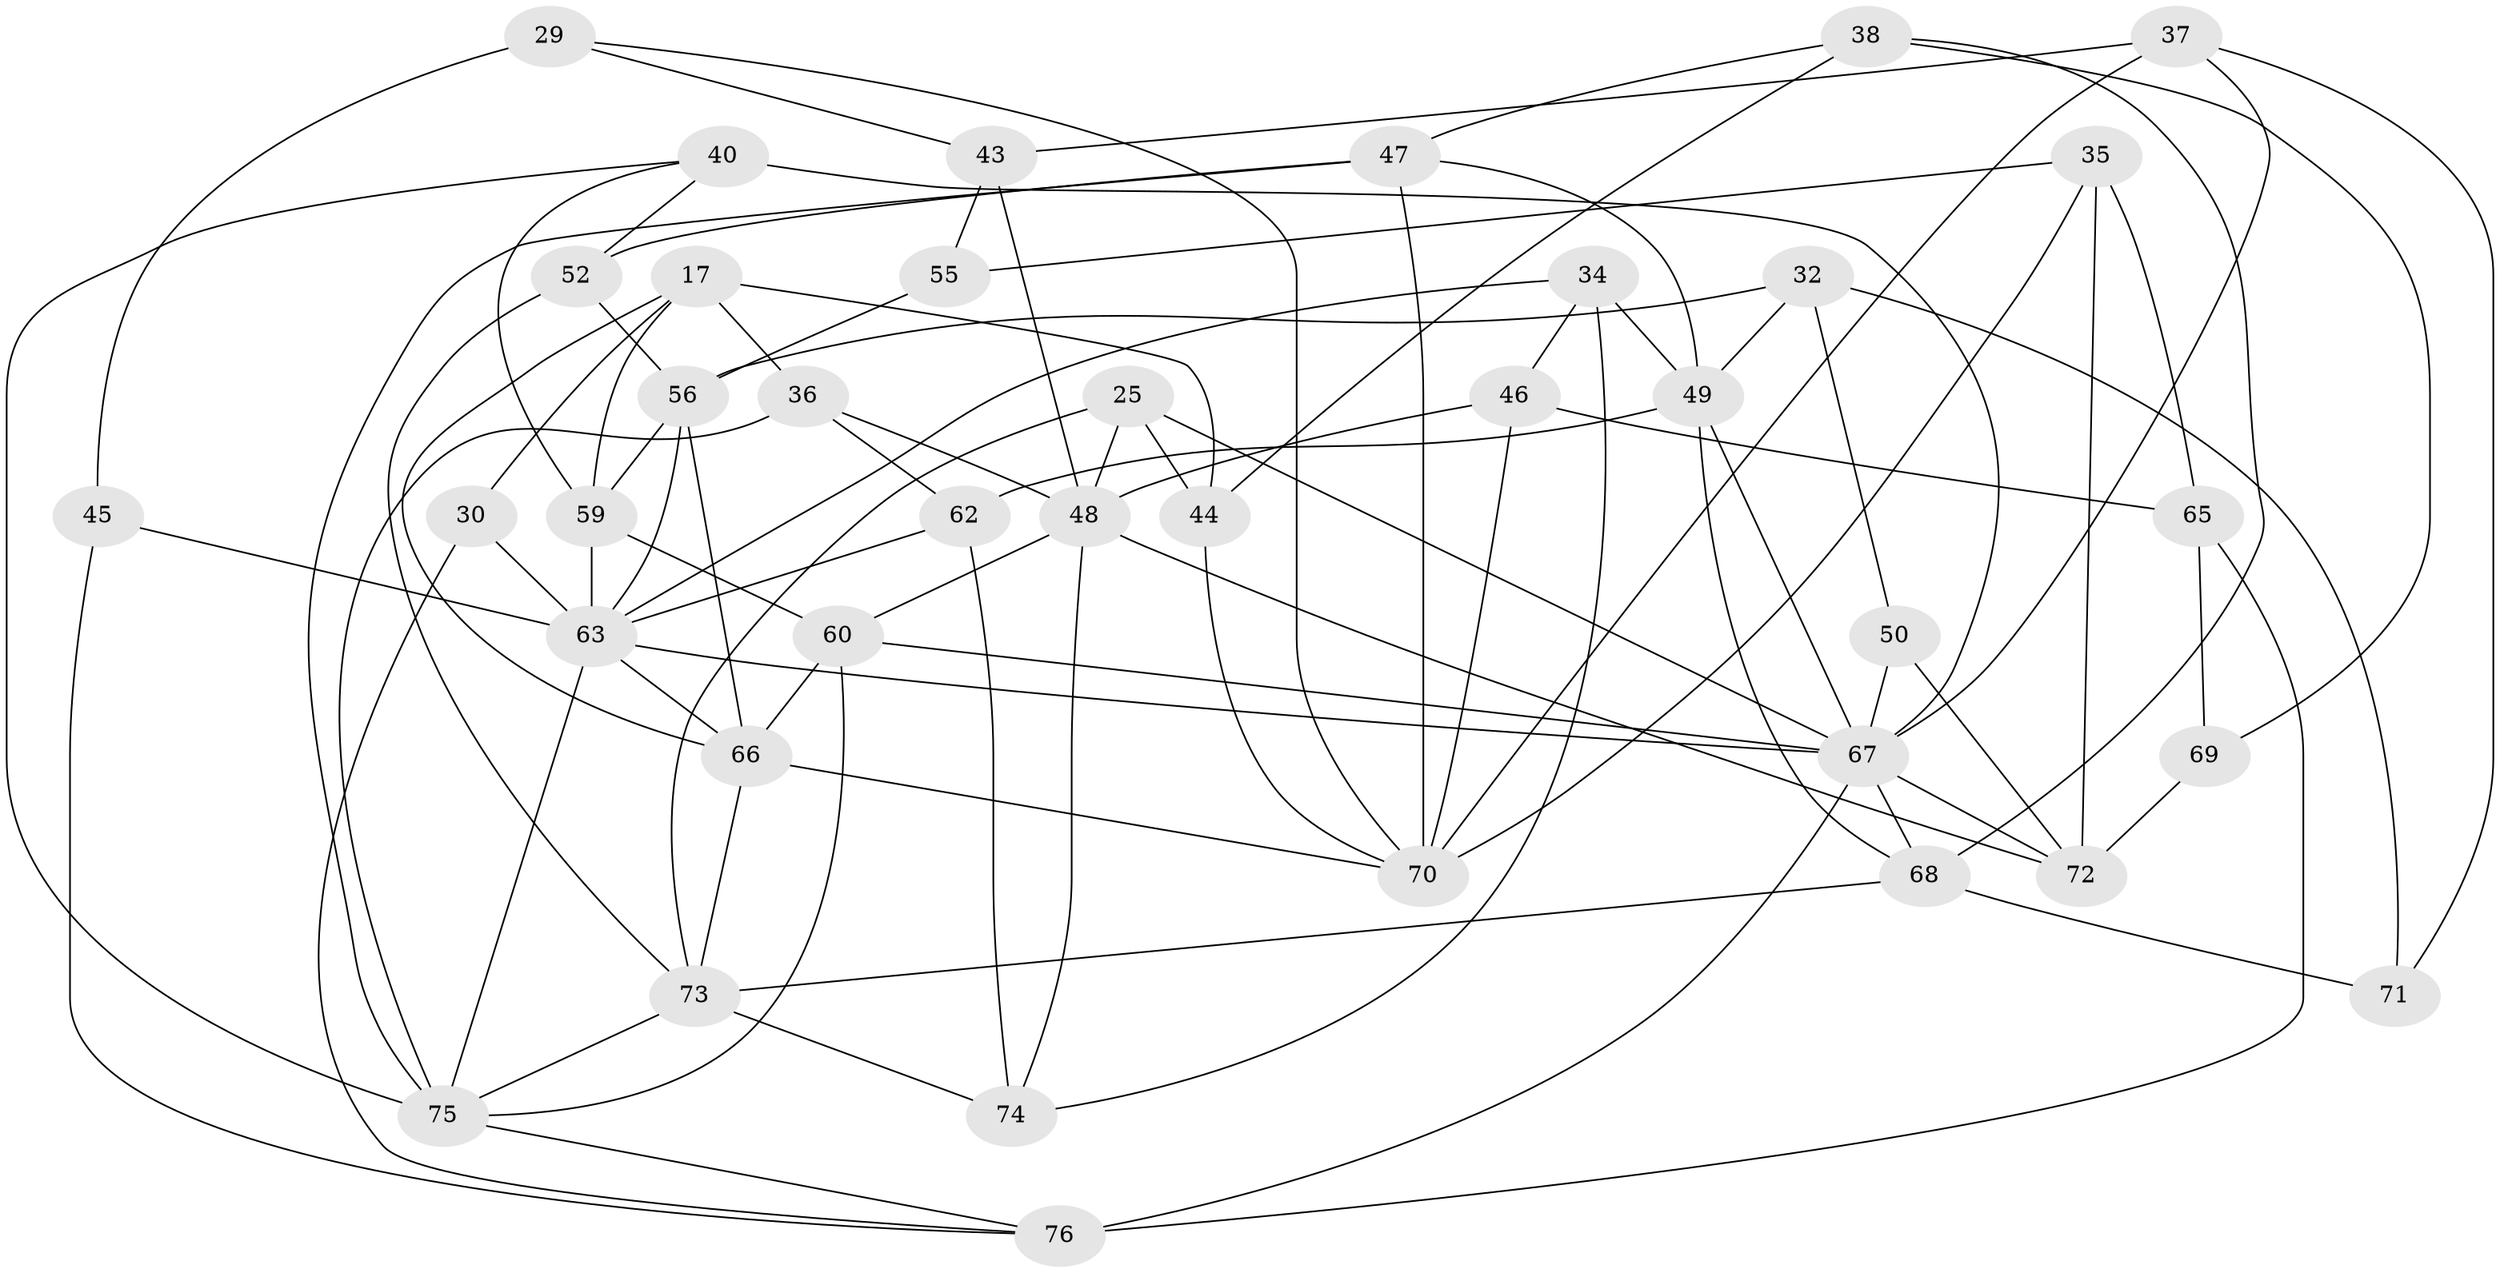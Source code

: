 // original degree distribution, {4: 1.0}
// Generated by graph-tools (version 1.1) at 2025/58/03/09/25 04:58:49]
// undirected, 38 vertices, 90 edges
graph export_dot {
graph [start="1"]
  node [color=gray90,style=filled];
  17 [super="+2"];
  25;
  29;
  30;
  32 [super="+15"];
  34;
  35;
  36;
  37;
  38;
  40 [super="+4+11"];
  43 [super="+8"];
  44;
  45 [super="+12"];
  46;
  47 [super="+28"];
  48 [super="+7+10"];
  49 [super="+23"];
  50;
  52;
  55;
  56 [super="+16"];
  59 [super="+54+53"];
  60 [super="+26"];
  62;
  63 [super="+33+57"];
  65;
  66 [super="+64+51"];
  67 [super="+9+31+42+58"];
  68 [super="+61"];
  69;
  70 [super="+6+13"];
  71;
  72 [super="+18"];
  73 [super="+22"];
  74;
  75 [super="+41"];
  76 [super="+39"];
  17 -- 30;
  17 -- 36;
  17 -- 66 [weight=2];
  17 -- 44;
  17 -- 59;
  25 -- 44;
  25 -- 73;
  25 -- 48;
  25 -- 67;
  29 -- 45 [weight=2];
  29 -- 43;
  29 -- 70;
  30 -- 76;
  30 -- 63 [weight=2];
  32 -- 50 [weight=2];
  32 -- 49;
  32 -- 56 [weight=2];
  32 -- 71;
  34 -- 63;
  34 -- 74;
  34 -- 46;
  34 -- 49;
  35 -- 72;
  35 -- 65;
  35 -- 55;
  35 -- 70;
  36 -- 48;
  36 -- 62;
  36 -- 75;
  37 -- 71;
  37 -- 43;
  37 -- 70;
  37 -- 67;
  38 -- 44;
  38 -- 68;
  38 -- 69;
  38 -- 47;
  40 -- 67 [weight=4];
  40 -- 59 [weight=2];
  40 -- 52;
  40 -- 75;
  43 -- 55 [weight=2];
  43 -- 48 [weight=2];
  44 -- 70;
  45 -- 76;
  45 -- 63 [weight=3];
  46 -- 65;
  46 -- 48;
  46 -- 70;
  47 -- 70 [weight=2];
  47 -- 52;
  47 -- 75;
  47 -- 49;
  48 -- 74;
  48 -- 72;
  48 -- 60;
  49 -- 62;
  49 -- 68;
  49 -- 67;
  50 -- 72;
  50 -- 67;
  52 -- 56;
  52 -- 73;
  55 -- 56;
  56 -- 66 [weight=2];
  56 -- 59 [weight=2];
  56 -- 63 [weight=2];
  59 -- 60 [weight=2];
  59 -- 63;
  60 -- 66;
  60 -- 75;
  60 -- 67;
  62 -- 74;
  62 -- 63;
  63 -- 75 [weight=2];
  63 -- 66;
  63 -- 67 [weight=3];
  65 -- 69;
  65 -- 76;
  66 -- 70;
  66 -- 73;
  67 -- 68;
  67 -- 76 [weight=2];
  67 -- 72;
  68 -- 71 [weight=2];
  68 -- 73;
  69 -- 72 [weight=2];
  73 -- 74;
  73 -- 75;
  75 -- 76;
}

